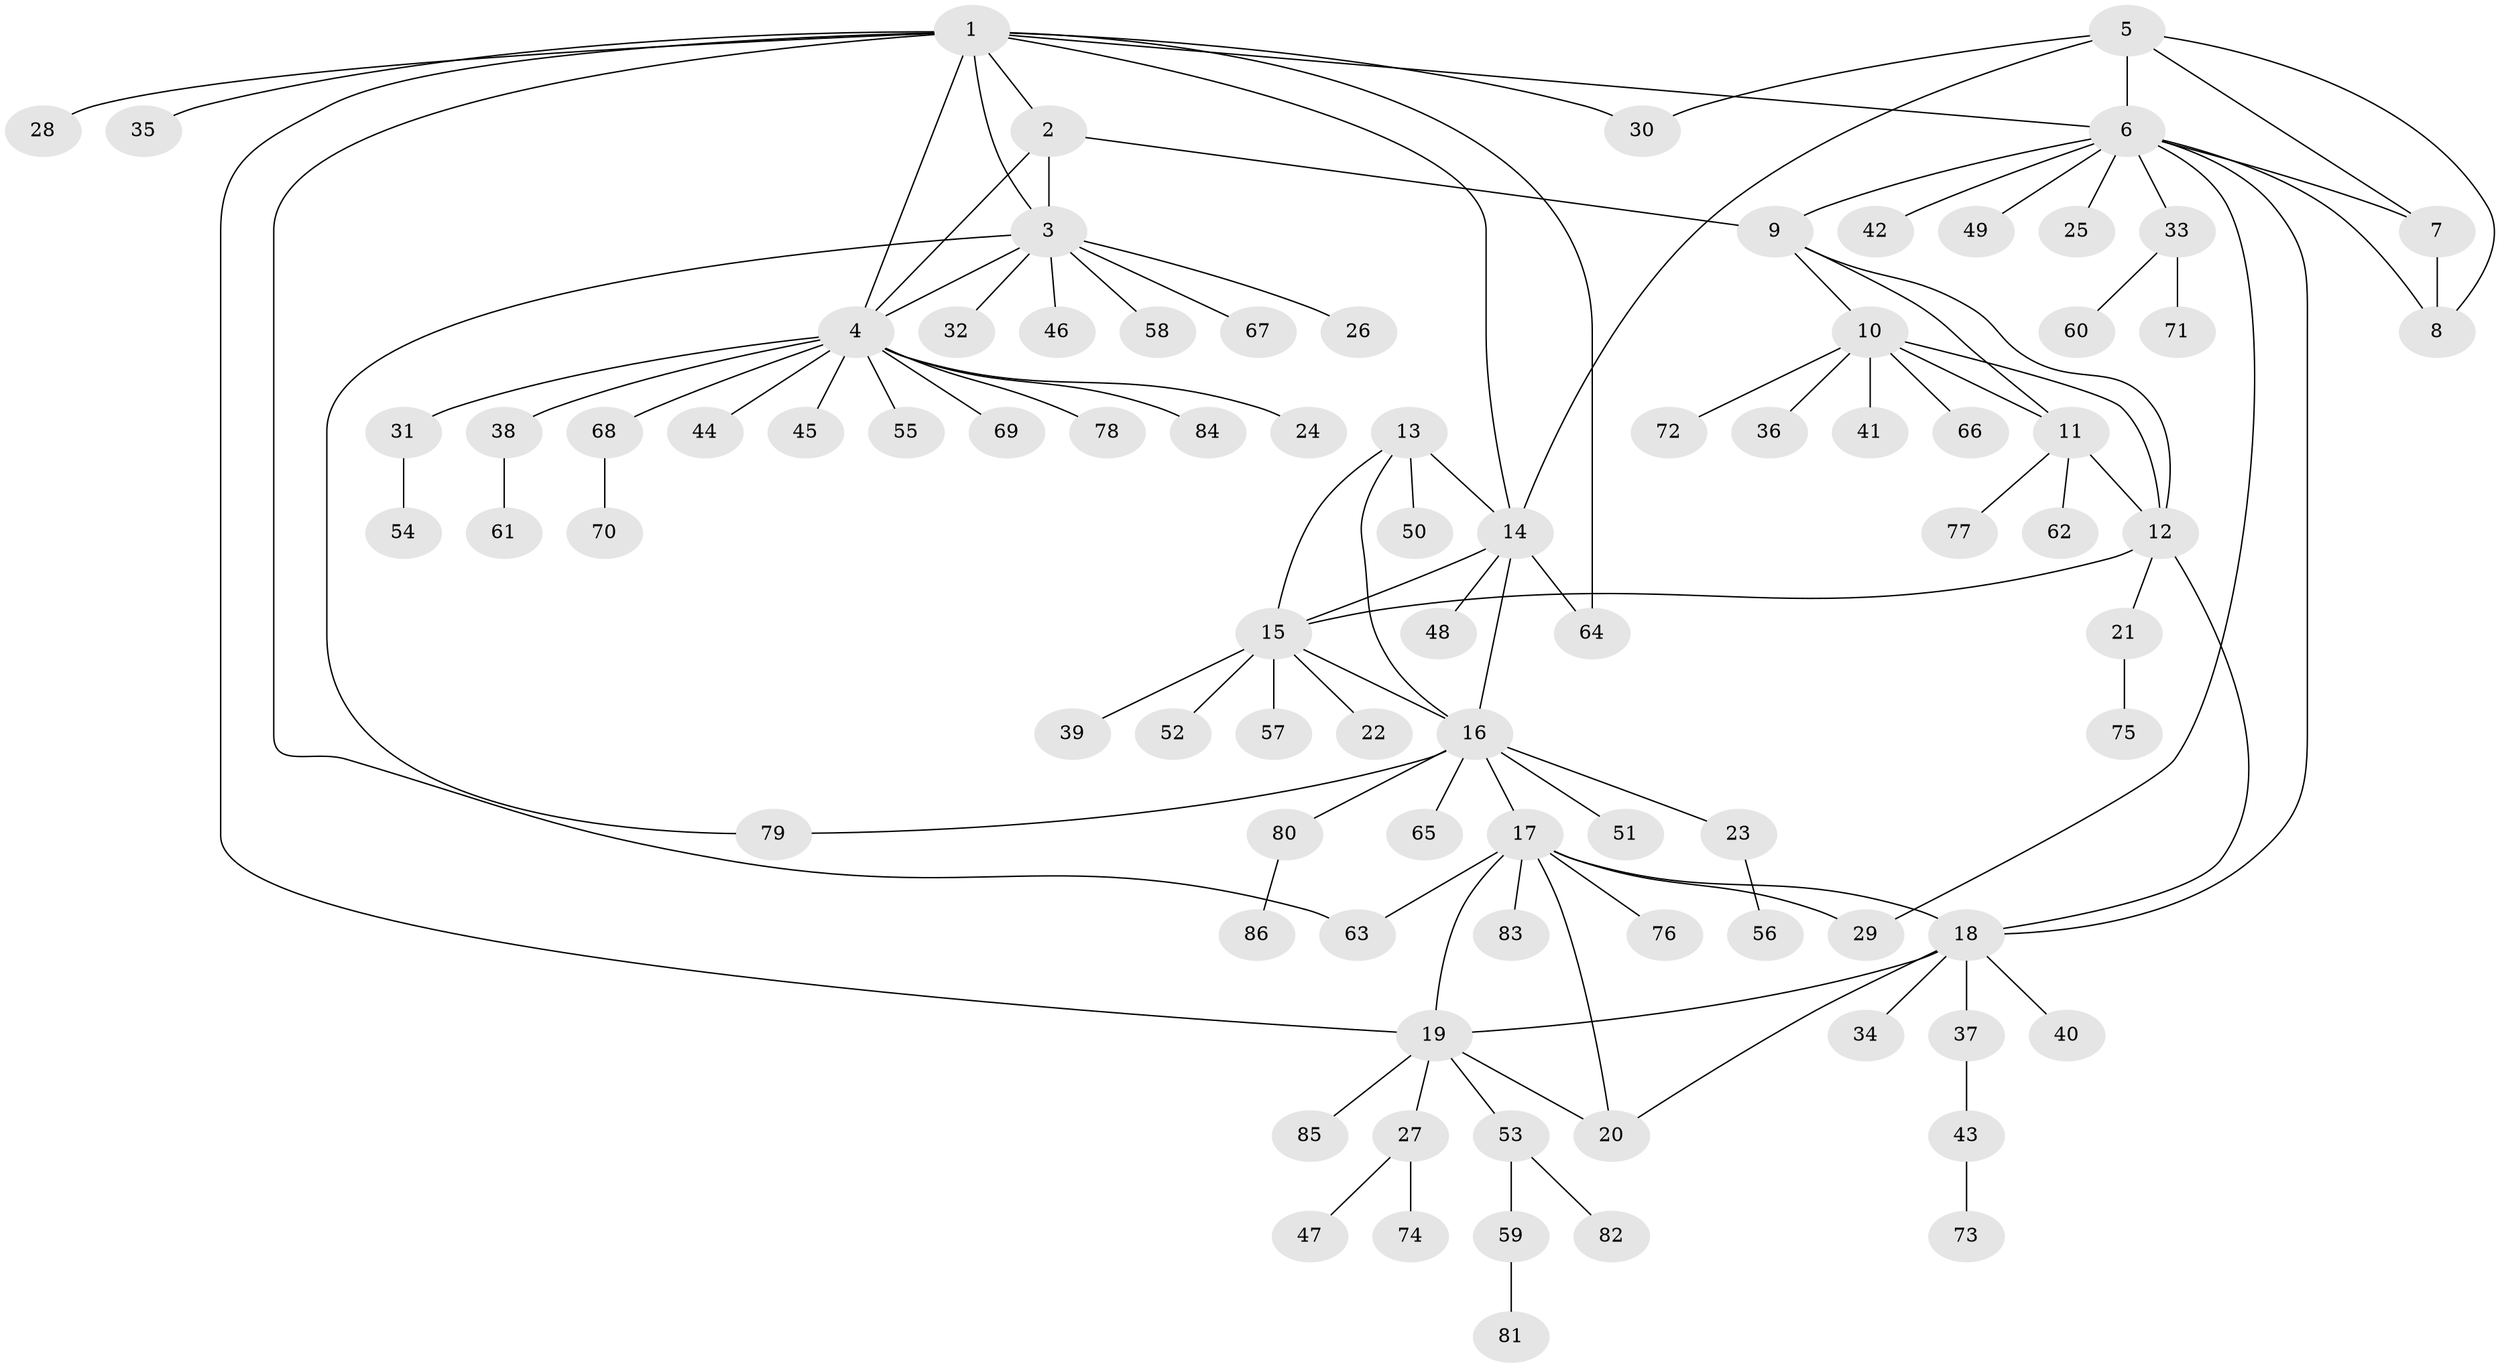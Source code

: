 // Generated by graph-tools (version 1.1) at 2025/11/02/27/25 16:11:31]
// undirected, 86 vertices, 111 edges
graph export_dot {
graph [start="1"]
  node [color=gray90,style=filled];
  1;
  2;
  3;
  4;
  5;
  6;
  7;
  8;
  9;
  10;
  11;
  12;
  13;
  14;
  15;
  16;
  17;
  18;
  19;
  20;
  21;
  22;
  23;
  24;
  25;
  26;
  27;
  28;
  29;
  30;
  31;
  32;
  33;
  34;
  35;
  36;
  37;
  38;
  39;
  40;
  41;
  42;
  43;
  44;
  45;
  46;
  47;
  48;
  49;
  50;
  51;
  52;
  53;
  54;
  55;
  56;
  57;
  58;
  59;
  60;
  61;
  62;
  63;
  64;
  65;
  66;
  67;
  68;
  69;
  70;
  71;
  72;
  73;
  74;
  75;
  76;
  77;
  78;
  79;
  80;
  81;
  82;
  83;
  84;
  85;
  86;
  1 -- 2;
  1 -- 3;
  1 -- 4;
  1 -- 6;
  1 -- 14;
  1 -- 19;
  1 -- 28;
  1 -- 30;
  1 -- 35;
  1 -- 63;
  1 -- 64;
  2 -- 3;
  2 -- 4;
  2 -- 9;
  3 -- 4;
  3 -- 26;
  3 -- 32;
  3 -- 46;
  3 -- 58;
  3 -- 67;
  3 -- 79;
  4 -- 24;
  4 -- 31;
  4 -- 38;
  4 -- 44;
  4 -- 45;
  4 -- 55;
  4 -- 68;
  4 -- 69;
  4 -- 78;
  4 -- 84;
  5 -- 6;
  5 -- 7;
  5 -- 8;
  5 -- 14;
  5 -- 30;
  6 -- 7;
  6 -- 8;
  6 -- 9;
  6 -- 18;
  6 -- 25;
  6 -- 29;
  6 -- 33;
  6 -- 42;
  6 -- 49;
  7 -- 8;
  9 -- 10;
  9 -- 11;
  9 -- 12;
  10 -- 11;
  10 -- 12;
  10 -- 36;
  10 -- 41;
  10 -- 66;
  10 -- 72;
  11 -- 12;
  11 -- 62;
  11 -- 77;
  12 -- 15;
  12 -- 18;
  12 -- 21;
  13 -- 14;
  13 -- 15;
  13 -- 16;
  13 -- 50;
  14 -- 15;
  14 -- 16;
  14 -- 48;
  14 -- 64;
  15 -- 16;
  15 -- 22;
  15 -- 39;
  15 -- 52;
  15 -- 57;
  16 -- 17;
  16 -- 23;
  16 -- 51;
  16 -- 65;
  16 -- 79;
  16 -- 80;
  17 -- 18;
  17 -- 19;
  17 -- 20;
  17 -- 29;
  17 -- 63;
  17 -- 76;
  17 -- 83;
  18 -- 19;
  18 -- 20;
  18 -- 34;
  18 -- 37;
  18 -- 40;
  19 -- 20;
  19 -- 27;
  19 -- 53;
  19 -- 85;
  21 -- 75;
  23 -- 56;
  27 -- 47;
  27 -- 74;
  31 -- 54;
  33 -- 60;
  33 -- 71;
  37 -- 43;
  38 -- 61;
  43 -- 73;
  53 -- 59;
  53 -- 82;
  59 -- 81;
  68 -- 70;
  80 -- 86;
}
